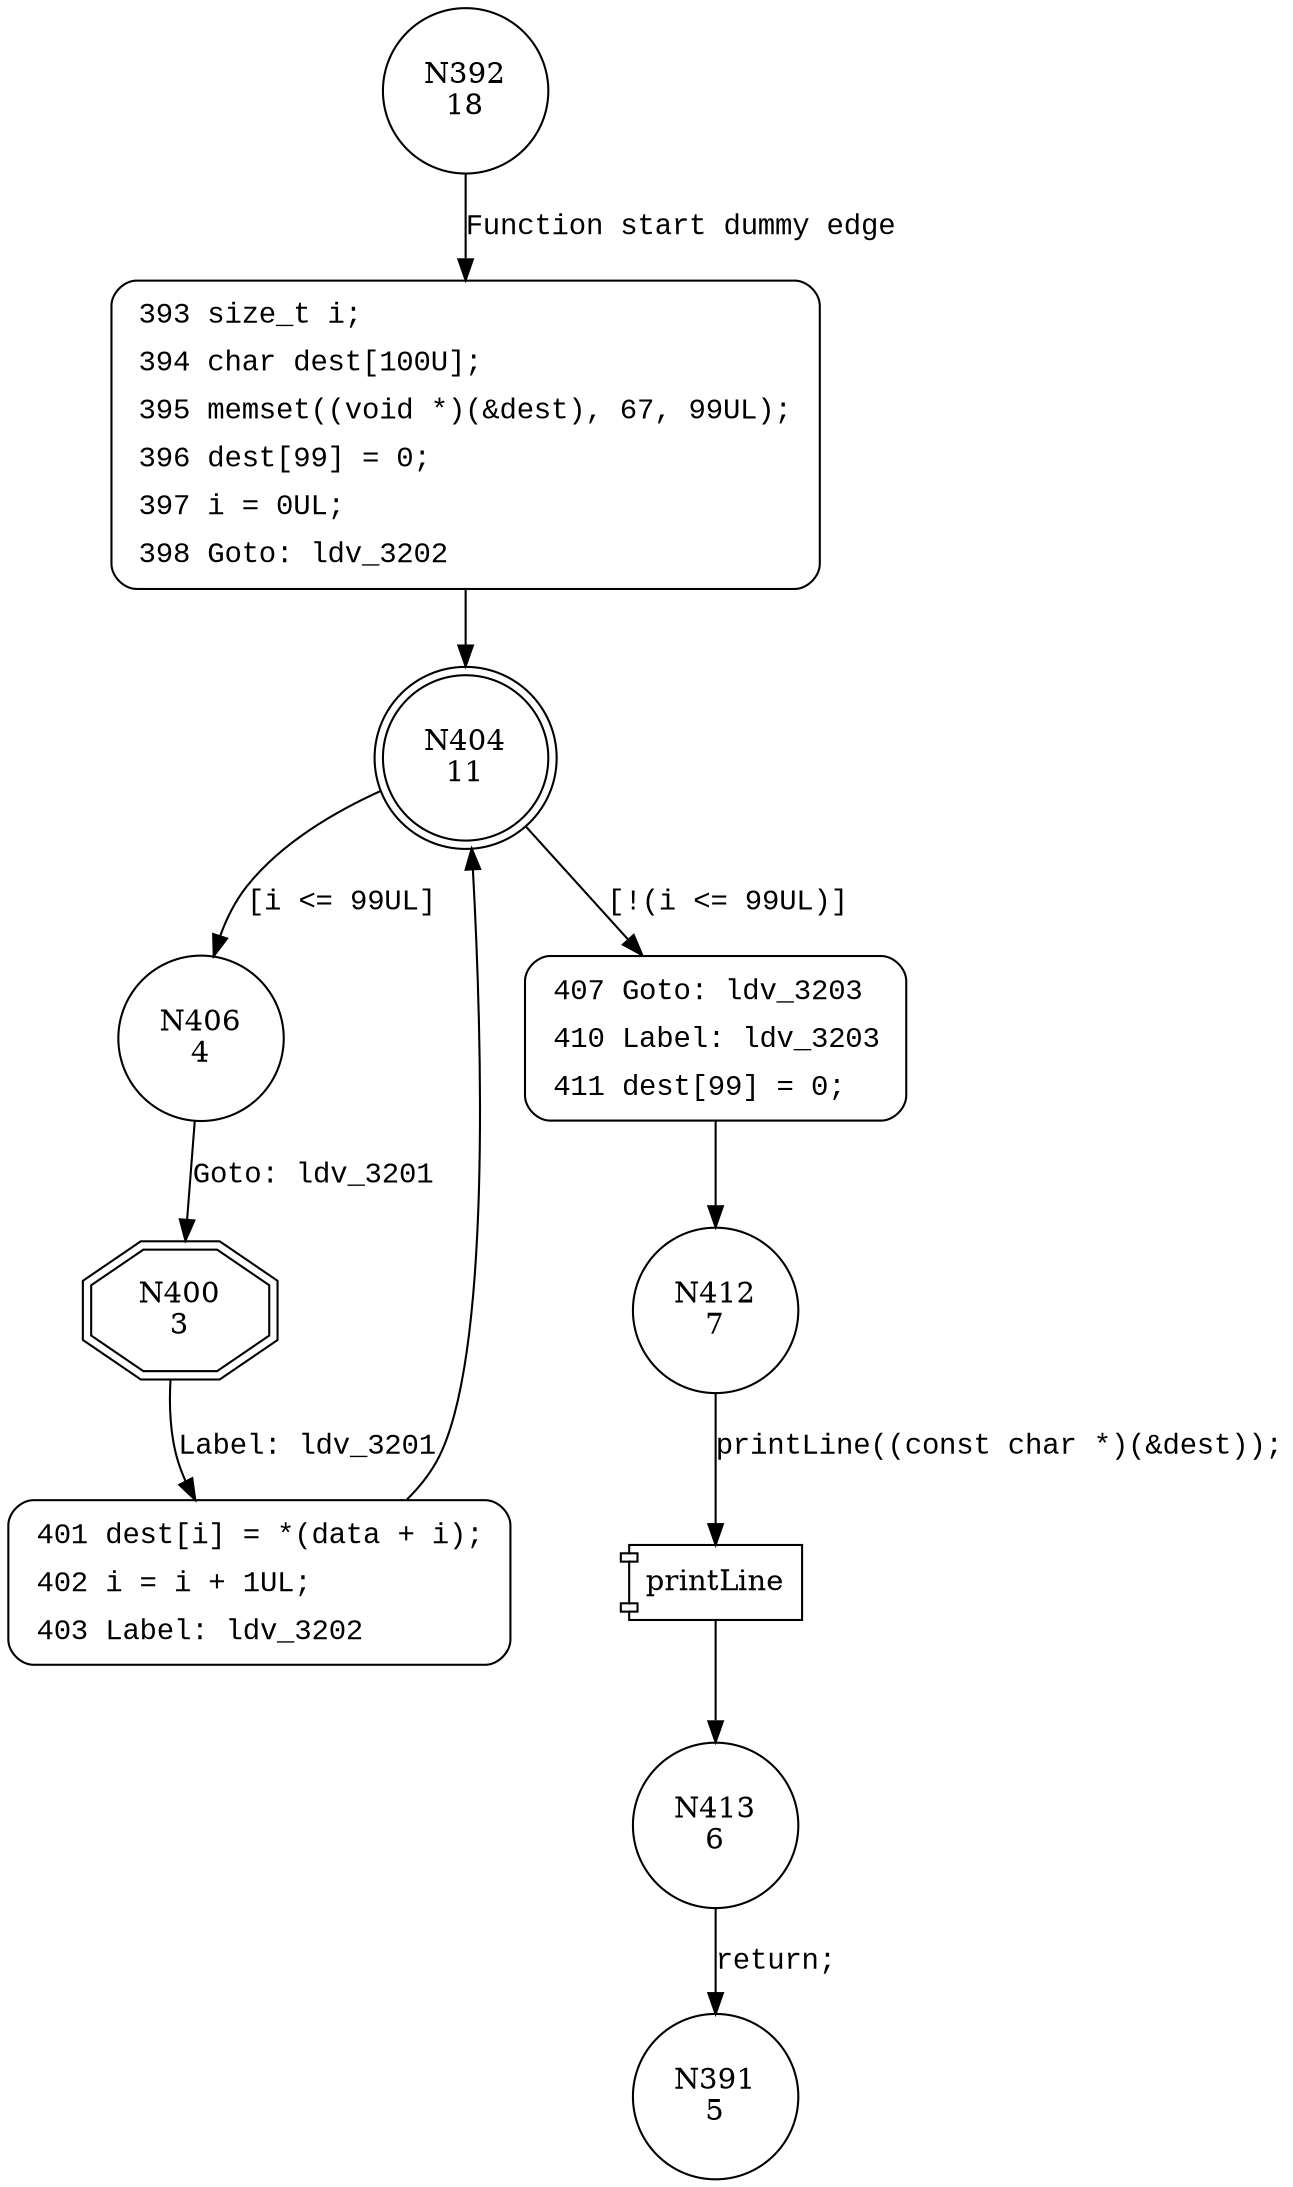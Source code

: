 digraph CWE127_Buffer_Underread__char_alloca_loop_54e_goodG2BSink {
392 [shape="circle" label="N392\n18"]
393 [shape="circle" label="N393\n17"]
404 [shape="doublecircle" label="N404\n11"]
406 [shape="circle" label="N406\n4"]
407 [shape="circle" label="N407\n10"]
412 [shape="circle" label="N412\n7"]
413 [shape="circle" label="N413\n6"]
400 [shape="doubleoctagon" label="N400\n3"]
401 [shape="circle" label="N401\n2"]
391 [shape="circle" label="N391\n5"]
393 [style="filled,bold" penwidth="1" fillcolor="white" fontname="Courier New" shape="Mrecord" label=<<table border="0" cellborder="0" cellpadding="3" bgcolor="white"><tr><td align="right">393</td><td align="left">size_t i;</td></tr><tr><td align="right">394</td><td align="left">char dest[100U];</td></tr><tr><td align="right">395</td><td align="left">memset((void *)(&amp;dest), 67, 99UL);</td></tr><tr><td align="right">396</td><td align="left">dest[99] = 0;</td></tr><tr><td align="right">397</td><td align="left">i = 0UL;</td></tr><tr><td align="right">398</td><td align="left">Goto: ldv_3202</td></tr></table>>]
393 -> 404[label=""]
407 [style="filled,bold" penwidth="1" fillcolor="white" fontname="Courier New" shape="Mrecord" label=<<table border="0" cellborder="0" cellpadding="3" bgcolor="white"><tr><td align="right">407</td><td align="left">Goto: ldv_3203</td></tr><tr><td align="right">410</td><td align="left">Label: ldv_3203</td></tr><tr><td align="right">411</td><td align="left">dest[99] = 0;</td></tr></table>>]
407 -> 412[label=""]
401 [style="filled,bold" penwidth="1" fillcolor="white" fontname="Courier New" shape="Mrecord" label=<<table border="0" cellborder="0" cellpadding="3" bgcolor="white"><tr><td align="right">401</td><td align="left">dest[i] = *(data + i);</td></tr><tr><td align="right">402</td><td align="left">i = i + 1UL;</td></tr><tr><td align="right">403</td><td align="left">Label: ldv_3202</td></tr></table>>]
401 -> 404[label=""]
392 -> 393 [label="Function start dummy edge" fontname="Courier New"]
404 -> 406 [label="[i <= 99UL]" fontname="Courier New"]
404 -> 407 [label="[!(i <= 99UL)]" fontname="Courier New"]
100020 [shape="component" label="printLine"]
412 -> 100020 [label="printLine((const char *)(&dest));" fontname="Courier New"]
100020 -> 413 [label="" fontname="Courier New"]
406 -> 400 [label="Goto: ldv_3201" fontname="Courier New"]
400 -> 401 [label="Label: ldv_3201" fontname="Courier New"]
413 -> 391 [label="return;" fontname="Courier New"]
}